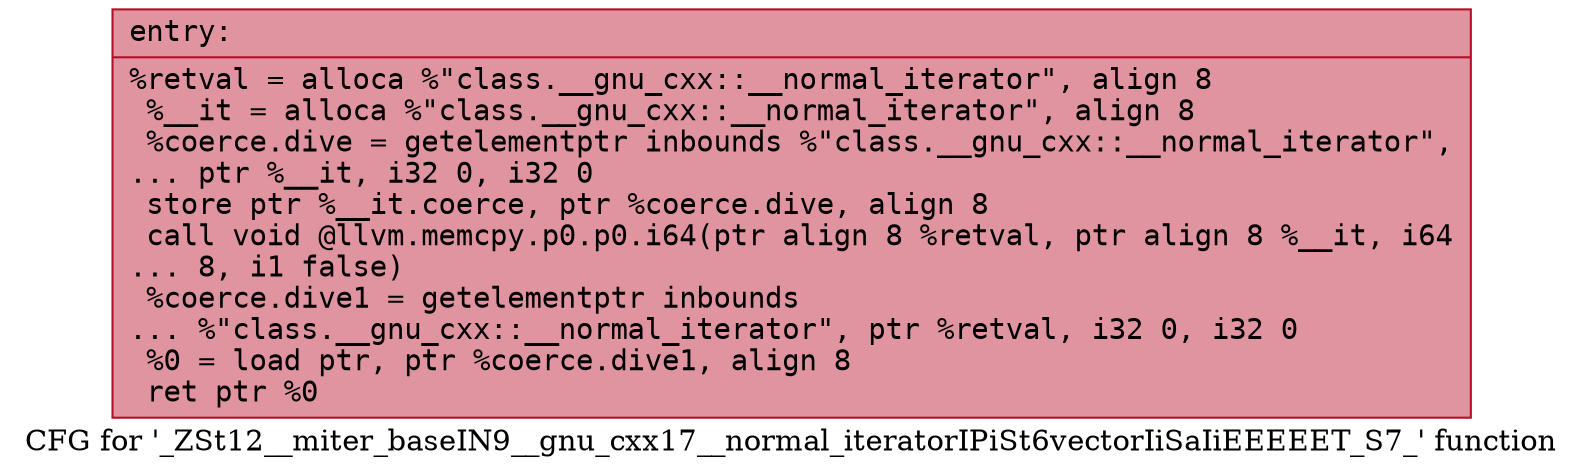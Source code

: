 digraph "CFG for '_ZSt12__miter_baseIN9__gnu_cxx17__normal_iteratorIPiSt6vectorIiSaIiEEEEET_S7_' function" {
	label="CFG for '_ZSt12__miter_baseIN9__gnu_cxx17__normal_iteratorIPiSt6vectorIiSaIiEEEEET_S7_' function";

	Node0x56307d648750 [shape=record,color="#b70d28ff", style=filled, fillcolor="#b70d2870" fontname="Courier",label="{entry:\l|  %retval = alloca %\"class.__gnu_cxx::__normal_iterator\", align 8\l  %__it = alloca %\"class.__gnu_cxx::__normal_iterator\", align 8\l  %coerce.dive = getelementptr inbounds %\"class.__gnu_cxx::__normal_iterator\",\l... ptr %__it, i32 0, i32 0\l  store ptr %__it.coerce, ptr %coerce.dive, align 8\l  call void @llvm.memcpy.p0.p0.i64(ptr align 8 %retval, ptr align 8 %__it, i64\l... 8, i1 false)\l  %coerce.dive1 = getelementptr inbounds\l... %\"class.__gnu_cxx::__normal_iterator\", ptr %retval, i32 0, i32 0\l  %0 = load ptr, ptr %coerce.dive1, align 8\l  ret ptr %0\l}"];
}
